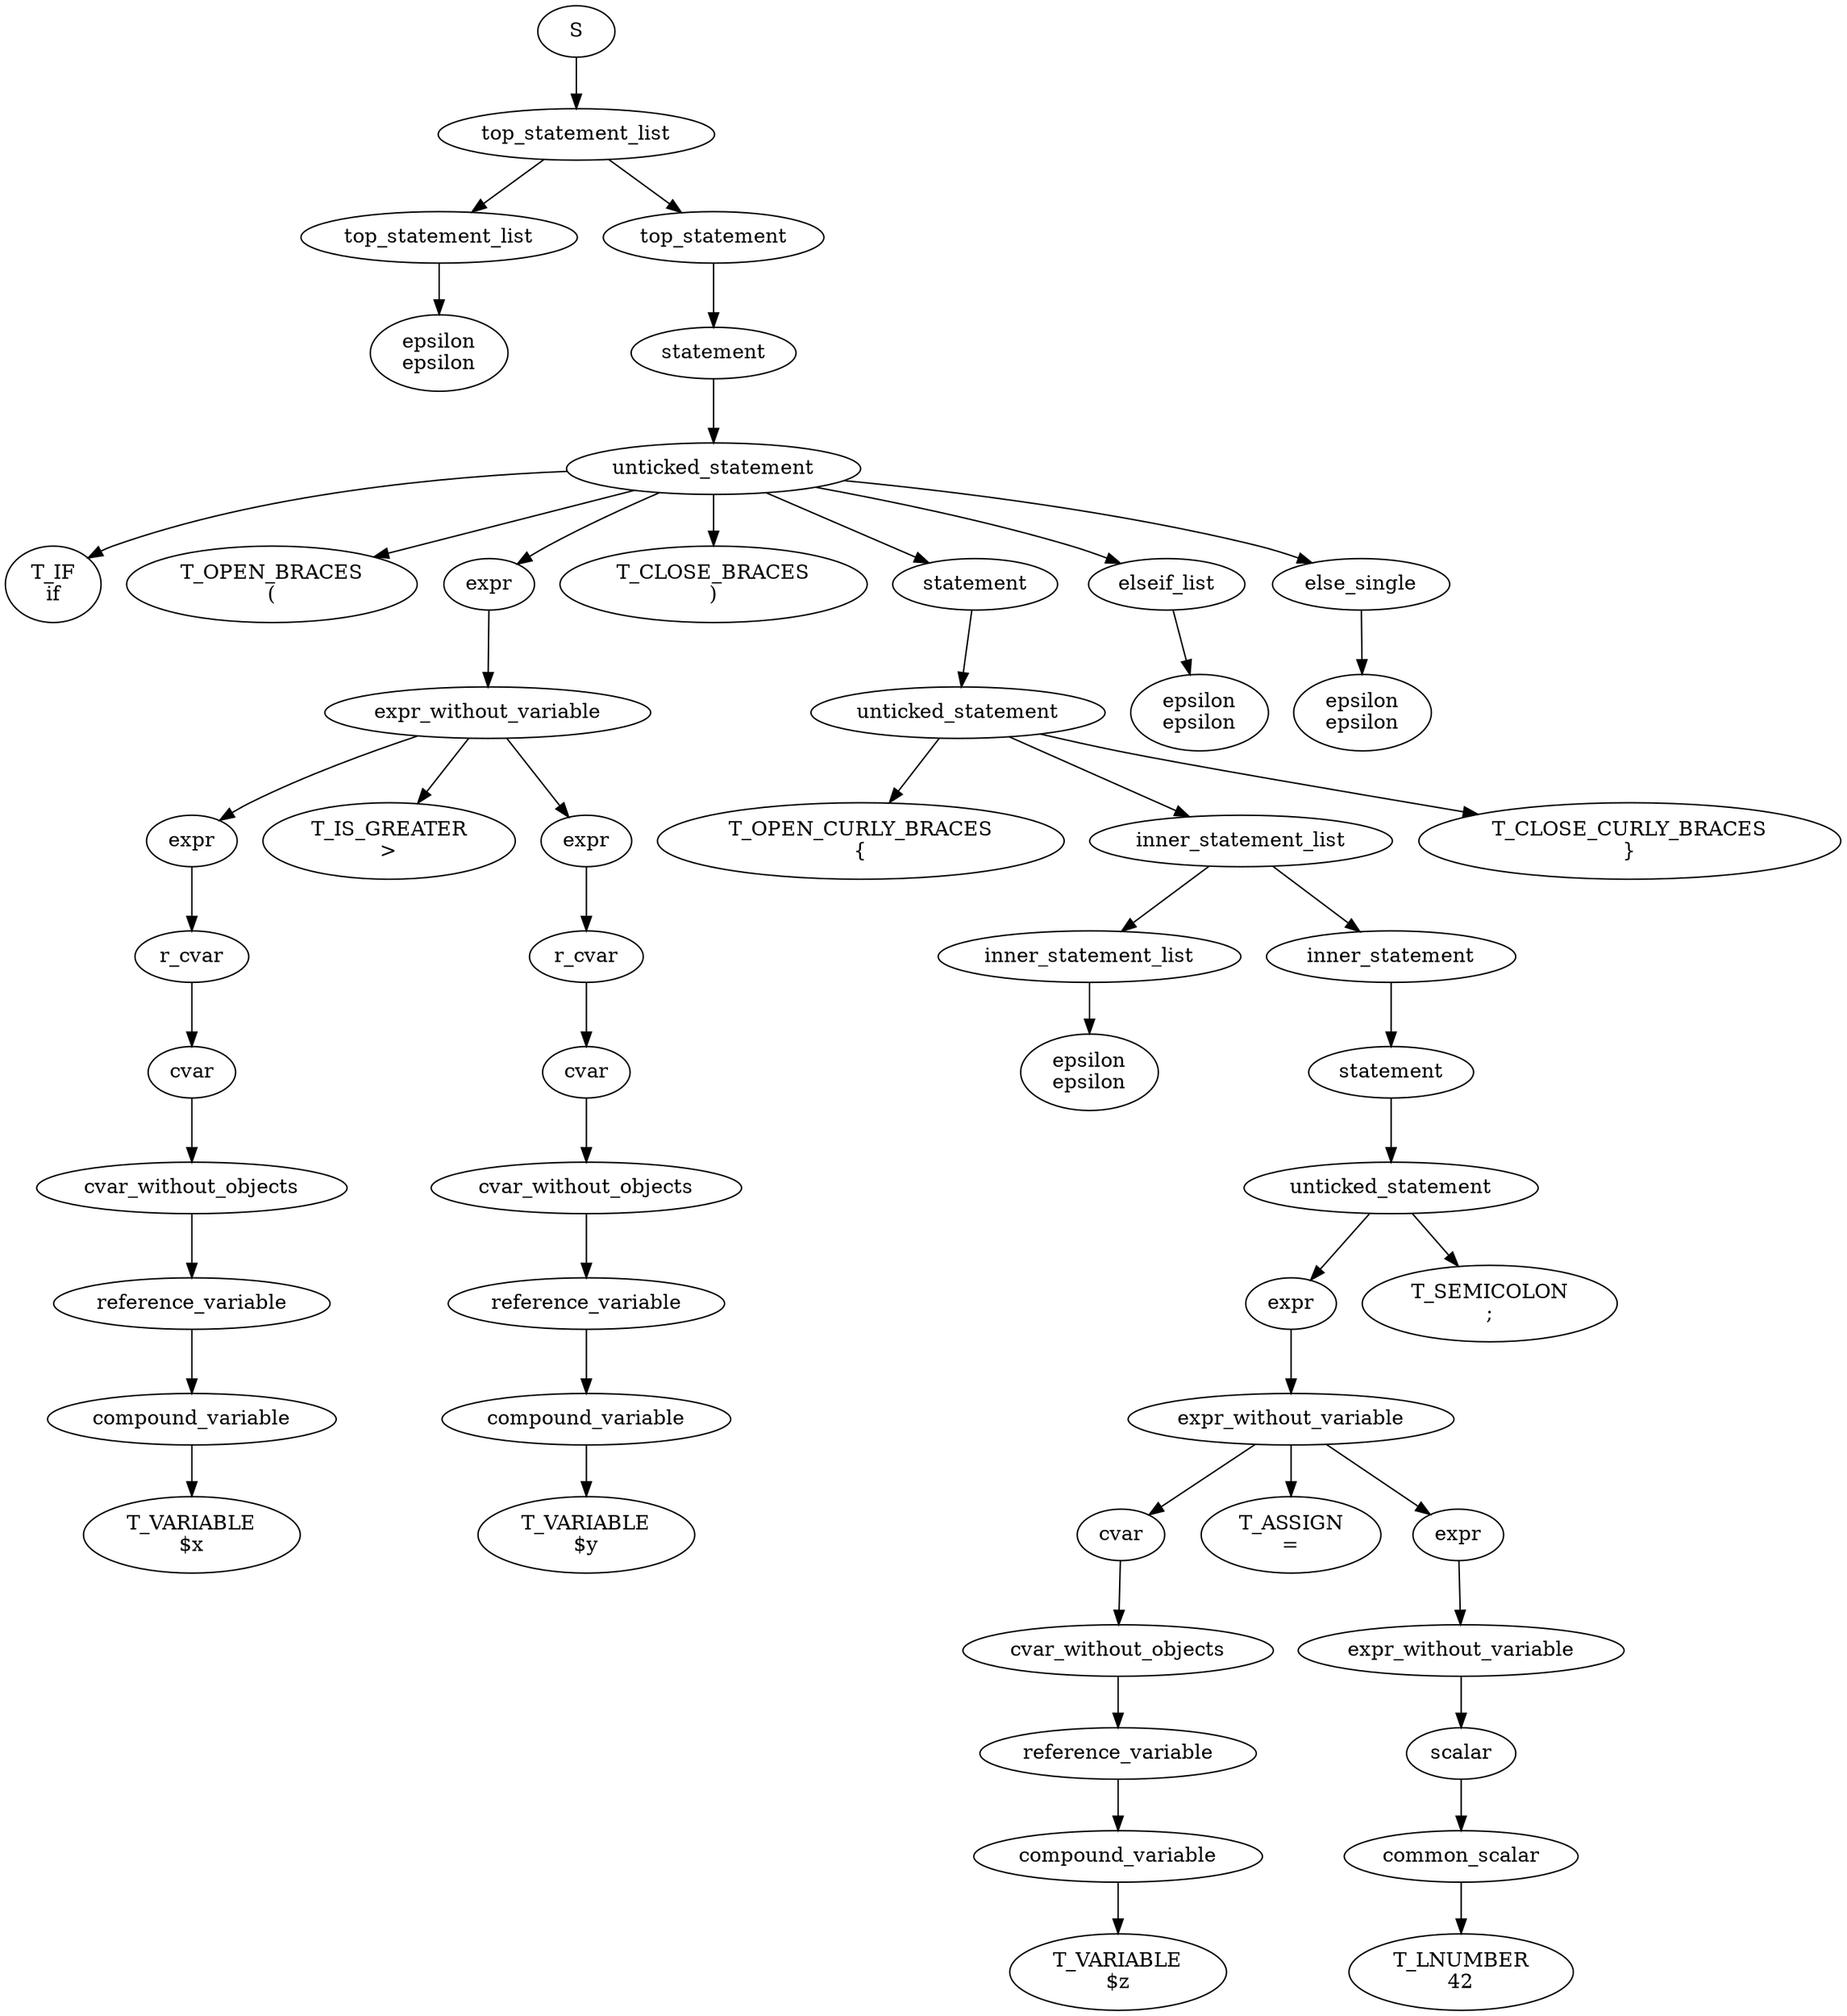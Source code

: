 digraph parse_tree {
  n54 [label="S"];
  n53 [label="top_statement_list"];
  n54 -> n53;
  n1 [label="top_statement_list"];
  n53 -> n1;
  n2 [label="epsilon\nepsilon"];
  n1 -> n2;
  n52 [label="top_statement"];
  n53 -> n52;
  n51 [label="statement"];
  n52 -> n51;
  n50 [label="unticked_statement"];
  n51 -> n50;
  n0 [label="T_IF\nif"];
  n50 -> n0;
  n3 [label="T_OPEN_BRACES\n("];
  n50 -> n3;
  n21 [label="expr"];
  n50 -> n21;
  n20 [label="expr_without_variable"];
  n21 -> n20;
  n11 [label="expr"];
  n20 -> n11;
  n10 [label="r_cvar"];
  n11 -> n10;
  n9 [label="cvar"];
  n10 -> n9;
  n8 [label="cvar_without_objects"];
  n9 -> n8;
  n7 [label="reference_variable"];
  n8 -> n7;
  n6 [label="compound_variable"];
  n7 -> n6;
  n4 [label="T_VARIABLE\n$x"];
  n6 -> n4;
  n5 [label="T_IS_GREATER\n>"];
  n20 -> n5;
  n19 [label="expr"];
  n20 -> n19;
  n18 [label="r_cvar"];
  n19 -> n18;
  n17 [label="cvar"];
  n18 -> n17;
  n16 [label="cvar_without_objects"];
  n17 -> n16;
  n15 [label="reference_variable"];
  n16 -> n15;
  n14 [label="compound_variable"];
  n15 -> n14;
  n12 [label="T_VARIABLE\n$y"];
  n14 -> n12;
  n13 [label="T_CLOSE_BRACES\n)"];
  n50 -> n13;
  n45 [label="statement"];
  n50 -> n45;
  n44 [label="unticked_statement"];
  n45 -> n44;
  n22 [label="T_OPEN_CURLY_BRACES\n{"];
  n44 -> n22;
  n43 [label="inner_statement_list"];
  n44 -> n43;
  n24 [label="inner_statement_list"];
  n43 -> n24;
  n25 [label="epsilon\nepsilon"];
  n24 -> n25;
  n42 [label="inner_statement"];
  n43 -> n42;
  n41 [label="statement"];
  n42 -> n41;
  n40 [label="unticked_statement"];
  n41 -> n40;
  n38 [label="expr"];
  n40 -> n38;
  n37 [label="expr_without_variable"];
  n38 -> n37;
  n30 [label="cvar"];
  n37 -> n30;
  n29 [label="cvar_without_objects"];
  n30 -> n29;
  n28 [label="reference_variable"];
  n29 -> n28;
  n27 [label="compound_variable"];
  n28 -> n27;
  n23 [label="T_VARIABLE\n$z"];
  n27 -> n23;
  n26 [label="T_ASSIGN\n="];
  n37 -> n26;
  n36 [label="expr"];
  n37 -> n36;
  n35 [label="expr_without_variable"];
  n36 -> n35;
  n34 [label="scalar"];
  n35 -> n34;
  n33 [label="common_scalar"];
  n34 -> n33;
  n31 [label="T_LNUMBER\n42"];
  n33 -> n31;
  n32 [label="T_SEMICOLON\n;"];
  n40 -> n32;
  n39 [label="T_CLOSE_CURLY_BRACES\n}"];
  n44 -> n39;
  n46 [label="elseif_list"];
  n50 -> n46;
  n47 [label="epsilon\nepsilon"];
  n46 -> n47;
  n48 [label="else_single"];
  n50 -> n48;
  n49 [label="epsilon\nepsilon"];
  n48 -> n49;
}
